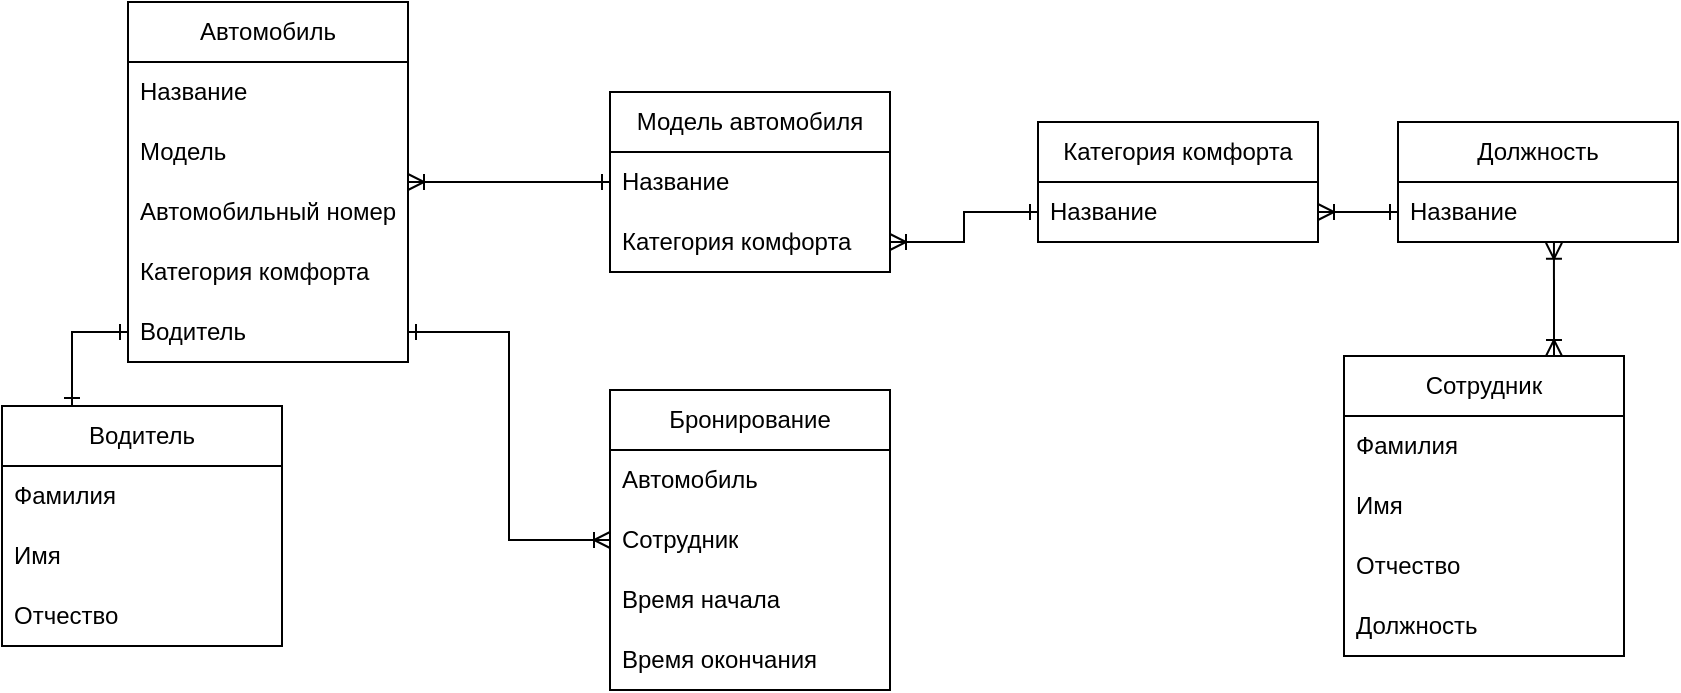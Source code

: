 <mxfile version="27.2.0">
  <diagram name="Страница — 1" id="cPFeM6bUqE4-IUfg9OjR">
    <mxGraphModel dx="1828" dy="986" grid="0" gridSize="10" guides="1" tooltips="1" connect="1" arrows="1" fold="0" page="0" pageScale="1" pageWidth="827" pageHeight="1169" math="0" shadow="0">
      <root>
        <mxCell id="0" />
        <mxCell id="1" parent="0" />
        <mxCell id="qWl8meFs1Tdsg8XyVg-0-1" value="Автомобиль" style="swimlane;fontStyle=0;childLayout=stackLayout;horizontal=1;startSize=30;horizontalStack=0;resizeParent=1;resizeParentMax=0;resizeLast=0;collapsible=1;marginBottom=0;whiteSpace=wrap;html=1;" vertex="1" parent="1">
          <mxGeometry x="257" y="240" width="140" height="180" as="geometry" />
        </mxCell>
        <mxCell id="qWl8meFs1Tdsg8XyVg-0-39" value="Название" style="text;strokeColor=none;fillColor=none;align=left;verticalAlign=middle;spacingLeft=4;spacingRight=4;overflow=hidden;points=[[0,0.5],[1,0.5]];portConstraint=eastwest;rotatable=0;whiteSpace=wrap;html=1;" vertex="1" parent="qWl8meFs1Tdsg8XyVg-0-1">
          <mxGeometry y="30" width="140" height="30" as="geometry" />
        </mxCell>
        <mxCell id="qWl8meFs1Tdsg8XyVg-0-2" value="Модель" style="text;strokeColor=none;fillColor=none;align=left;verticalAlign=middle;spacingLeft=4;spacingRight=4;overflow=hidden;points=[[0,0.5],[1,0.5]];portConstraint=eastwest;rotatable=0;whiteSpace=wrap;html=1;" vertex="1" parent="qWl8meFs1Tdsg8XyVg-0-1">
          <mxGeometry y="60" width="140" height="30" as="geometry" />
        </mxCell>
        <mxCell id="qWl8meFs1Tdsg8XyVg-0-38" value="Автомобильный номер" style="text;strokeColor=none;fillColor=none;align=left;verticalAlign=middle;spacingLeft=4;spacingRight=4;overflow=hidden;points=[[0,0.5],[1,0.5]];portConstraint=eastwest;rotatable=0;whiteSpace=wrap;html=1;" vertex="1" parent="qWl8meFs1Tdsg8XyVg-0-1">
          <mxGeometry y="90" width="140" height="30" as="geometry" />
        </mxCell>
        <mxCell id="qWl8meFs1Tdsg8XyVg-0-3" value="Категория комфорта" style="text;strokeColor=none;fillColor=none;align=left;verticalAlign=middle;spacingLeft=4;spacingRight=4;overflow=hidden;points=[[0,0.5],[1,0.5]];portConstraint=eastwest;rotatable=0;whiteSpace=wrap;html=1;" vertex="1" parent="qWl8meFs1Tdsg8XyVg-0-1">
          <mxGeometry y="120" width="140" height="30" as="geometry" />
        </mxCell>
        <mxCell id="qWl8meFs1Tdsg8XyVg-0-4" value="Водитель" style="text;strokeColor=none;fillColor=none;align=left;verticalAlign=middle;spacingLeft=4;spacingRight=4;overflow=hidden;points=[[0,0.5],[1,0.5]];portConstraint=eastwest;rotatable=0;whiteSpace=wrap;html=1;" vertex="1" parent="qWl8meFs1Tdsg8XyVg-0-1">
          <mxGeometry y="150" width="140" height="30" as="geometry" />
        </mxCell>
        <mxCell id="qWl8meFs1Tdsg8XyVg-0-5" value="Модель автомобиля" style="swimlane;fontStyle=0;childLayout=stackLayout;horizontal=1;startSize=30;horizontalStack=0;resizeParent=1;resizeParentMax=0;resizeLast=0;collapsible=1;marginBottom=0;whiteSpace=wrap;html=1;" vertex="1" parent="1">
          <mxGeometry x="498" y="285" width="140" height="90" as="geometry" />
        </mxCell>
        <mxCell id="qWl8meFs1Tdsg8XyVg-0-6" value="Название" style="text;strokeColor=none;fillColor=none;align=left;verticalAlign=middle;spacingLeft=4;spacingRight=4;overflow=hidden;points=[[0,0.5],[1,0.5]];portConstraint=eastwest;rotatable=0;whiteSpace=wrap;html=1;" vertex="1" parent="qWl8meFs1Tdsg8XyVg-0-5">
          <mxGeometry y="30" width="140" height="30" as="geometry" />
        </mxCell>
        <mxCell id="qWl8meFs1Tdsg8XyVg-0-7" value="Категория комфорта" style="text;strokeColor=none;fillColor=none;align=left;verticalAlign=middle;spacingLeft=4;spacingRight=4;overflow=hidden;points=[[0,0.5],[1,0.5]];portConstraint=eastwest;rotatable=0;whiteSpace=wrap;html=1;" vertex="1" parent="qWl8meFs1Tdsg8XyVg-0-5">
          <mxGeometry y="60" width="140" height="30" as="geometry" />
        </mxCell>
        <mxCell id="qWl8meFs1Tdsg8XyVg-0-9" value="Категория комфорта" style="swimlane;fontStyle=0;childLayout=stackLayout;horizontal=1;startSize=30;horizontalStack=0;resizeParent=1;resizeParentMax=0;resizeLast=0;collapsible=1;marginBottom=0;whiteSpace=wrap;html=1;" vertex="1" parent="1">
          <mxGeometry x="712" y="300" width="140" height="60" as="geometry" />
        </mxCell>
        <mxCell id="qWl8meFs1Tdsg8XyVg-0-10" value="Название" style="text;strokeColor=none;fillColor=none;align=left;verticalAlign=middle;spacingLeft=4;spacingRight=4;overflow=hidden;points=[[0,0.5],[1,0.5]];portConstraint=eastwest;rotatable=0;whiteSpace=wrap;html=1;" vertex="1" parent="qWl8meFs1Tdsg8XyVg-0-9">
          <mxGeometry y="30" width="140" height="30" as="geometry" />
        </mxCell>
        <mxCell id="qWl8meFs1Tdsg8XyVg-0-12" value="Водитель" style="swimlane;fontStyle=0;childLayout=stackLayout;horizontal=1;startSize=30;horizontalStack=0;resizeParent=1;resizeParentMax=0;resizeLast=0;collapsible=1;marginBottom=0;whiteSpace=wrap;html=1;" vertex="1" parent="1">
          <mxGeometry x="194" y="442" width="140" height="120" as="geometry" />
        </mxCell>
        <mxCell id="qWl8meFs1Tdsg8XyVg-0-13" value="Фамилия" style="text;strokeColor=none;fillColor=none;align=left;verticalAlign=middle;spacingLeft=4;spacingRight=4;overflow=hidden;points=[[0,0.5],[1,0.5]];portConstraint=eastwest;rotatable=0;whiteSpace=wrap;html=1;" vertex="1" parent="qWl8meFs1Tdsg8XyVg-0-12">
          <mxGeometry y="30" width="140" height="30" as="geometry" />
        </mxCell>
        <mxCell id="qWl8meFs1Tdsg8XyVg-0-20" value="Имя" style="text;strokeColor=none;fillColor=none;align=left;verticalAlign=middle;spacingLeft=4;spacingRight=4;overflow=hidden;points=[[0,0.5],[1,0.5]];portConstraint=eastwest;rotatable=0;whiteSpace=wrap;html=1;" vertex="1" parent="qWl8meFs1Tdsg8XyVg-0-12">
          <mxGeometry y="60" width="140" height="30" as="geometry" />
        </mxCell>
        <mxCell id="qWl8meFs1Tdsg8XyVg-0-21" value="Отчество" style="text;strokeColor=none;fillColor=none;align=left;verticalAlign=middle;spacingLeft=4;spacingRight=4;overflow=hidden;points=[[0,0.5],[1,0.5]];portConstraint=eastwest;rotatable=0;whiteSpace=wrap;html=1;" vertex="1" parent="qWl8meFs1Tdsg8XyVg-0-12">
          <mxGeometry y="90" width="140" height="30" as="geometry" />
        </mxCell>
        <mxCell id="qWl8meFs1Tdsg8XyVg-0-14" value="Бронирование" style="swimlane;fontStyle=0;childLayout=stackLayout;horizontal=1;startSize=30;horizontalStack=0;resizeParent=1;resizeParentMax=0;resizeLast=0;collapsible=1;marginBottom=0;whiteSpace=wrap;html=1;" vertex="1" parent="1">
          <mxGeometry x="498" y="434" width="140" height="150" as="geometry" />
        </mxCell>
        <mxCell id="qWl8meFs1Tdsg8XyVg-0-15" value="Автомобиль" style="text;strokeColor=none;fillColor=none;align=left;verticalAlign=middle;spacingLeft=4;spacingRight=4;overflow=hidden;points=[[0,0.5],[1,0.5]];portConstraint=eastwest;rotatable=0;whiteSpace=wrap;html=1;" vertex="1" parent="qWl8meFs1Tdsg8XyVg-0-14">
          <mxGeometry y="30" width="140" height="30" as="geometry" />
        </mxCell>
        <mxCell id="qWl8meFs1Tdsg8XyVg-0-16" value="Сотрудник" style="text;strokeColor=none;fillColor=none;align=left;verticalAlign=middle;spacingLeft=4;spacingRight=4;overflow=hidden;points=[[0,0.5],[1,0.5]];portConstraint=eastwest;rotatable=0;whiteSpace=wrap;html=1;" vertex="1" parent="qWl8meFs1Tdsg8XyVg-0-14">
          <mxGeometry y="60" width="140" height="30" as="geometry" />
        </mxCell>
        <mxCell id="qWl8meFs1Tdsg8XyVg-0-17" value="Время начала" style="text;strokeColor=none;fillColor=none;align=left;verticalAlign=middle;spacingLeft=4;spacingRight=4;overflow=hidden;points=[[0,0.5],[1,0.5]];portConstraint=eastwest;rotatable=0;whiteSpace=wrap;html=1;" vertex="1" parent="qWl8meFs1Tdsg8XyVg-0-14">
          <mxGeometry y="90" width="140" height="30" as="geometry" />
        </mxCell>
        <mxCell id="qWl8meFs1Tdsg8XyVg-0-18" value="Время окончания" style="text;strokeColor=none;fillColor=none;align=left;verticalAlign=middle;spacingLeft=4;spacingRight=4;overflow=hidden;points=[[0,0.5],[1,0.5]];portConstraint=eastwest;rotatable=0;whiteSpace=wrap;html=1;" vertex="1" parent="qWl8meFs1Tdsg8XyVg-0-14">
          <mxGeometry y="120" width="140" height="30" as="geometry" />
        </mxCell>
        <mxCell id="qWl8meFs1Tdsg8XyVg-0-19" style="edgeStyle=orthogonalEdgeStyle;rounded=0;orthogonalLoop=1;jettySize=auto;html=1;exitX=0;exitY=0.5;exitDx=0;exitDy=0;entryX=1;entryY=0.5;entryDx=0;entryDy=0;endArrow=ERoneToMany;endFill=0;startArrow=ERone;startFill=0;" edge="1" parent="1" source="qWl8meFs1Tdsg8XyVg-0-6" target="qWl8meFs1Tdsg8XyVg-0-1">
          <mxGeometry relative="1" as="geometry" />
        </mxCell>
        <mxCell id="qWl8meFs1Tdsg8XyVg-0-22" style="edgeStyle=orthogonalEdgeStyle;rounded=0;orthogonalLoop=1;jettySize=auto;html=1;exitX=0;exitY=0.5;exitDx=0;exitDy=0;entryX=1;entryY=0.5;entryDx=0;entryDy=0;startArrow=ERone;startFill=0;endArrow=ERoneToMany;endFill=0;" edge="1" parent="1" source="qWl8meFs1Tdsg8XyVg-0-10" target="qWl8meFs1Tdsg8XyVg-0-7">
          <mxGeometry relative="1" as="geometry" />
        </mxCell>
        <mxCell id="qWl8meFs1Tdsg8XyVg-0-23" style="edgeStyle=orthogonalEdgeStyle;rounded=0;orthogonalLoop=1;jettySize=auto;html=1;exitX=0.25;exitY=0;exitDx=0;exitDy=0;entryX=0;entryY=0.5;entryDx=0;entryDy=0;startArrow=ERone;startFill=0;endArrow=ERone;endFill=0;" edge="1" parent="1" source="qWl8meFs1Tdsg8XyVg-0-12" target="qWl8meFs1Tdsg8XyVg-0-4">
          <mxGeometry relative="1" as="geometry" />
        </mxCell>
        <mxCell id="qWl8meFs1Tdsg8XyVg-0-24" style="edgeStyle=orthogonalEdgeStyle;rounded=0;orthogonalLoop=1;jettySize=auto;html=1;entryX=0;entryY=0.5;entryDx=0;entryDy=0;startArrow=ERone;startFill=0;endArrow=ERoneToMany;endFill=0;" edge="1" parent="1" source="qWl8meFs1Tdsg8XyVg-0-4" target="qWl8meFs1Tdsg8XyVg-0-16">
          <mxGeometry relative="1" as="geometry" />
        </mxCell>
        <mxCell id="qWl8meFs1Tdsg8XyVg-0-37" style="edgeStyle=orthogonalEdgeStyle;rounded=0;orthogonalLoop=1;jettySize=auto;html=1;startArrow=ERoneToMany;startFill=0;endArrow=ERoneToMany;endFill=0;exitX=0.75;exitY=0;exitDx=0;exitDy=0;entryX=0.557;entryY=1.013;entryDx=0;entryDy=0;entryPerimeter=0;" edge="1" parent="1" source="qWl8meFs1Tdsg8XyVg-0-25" target="qWl8meFs1Tdsg8XyVg-0-32">
          <mxGeometry relative="1" as="geometry">
            <mxPoint x="972" y="265" as="targetPoint" />
          </mxGeometry>
        </mxCell>
        <mxCell id="qWl8meFs1Tdsg8XyVg-0-25" value="Сотрудник" style="swimlane;fontStyle=0;childLayout=stackLayout;horizontal=1;startSize=30;horizontalStack=0;resizeParent=1;resizeParentMax=0;resizeLast=0;collapsible=1;marginBottom=0;whiteSpace=wrap;html=1;" vertex="1" parent="1">
          <mxGeometry x="865" y="417" width="140" height="150" as="geometry" />
        </mxCell>
        <mxCell id="qWl8meFs1Tdsg8XyVg-0-26" value="Фамилия" style="text;strokeColor=none;fillColor=none;align=left;verticalAlign=middle;spacingLeft=4;spacingRight=4;overflow=hidden;points=[[0,0.5],[1,0.5]];portConstraint=eastwest;rotatable=0;whiteSpace=wrap;html=1;" vertex="1" parent="qWl8meFs1Tdsg8XyVg-0-25">
          <mxGeometry y="30" width="140" height="30" as="geometry" />
        </mxCell>
        <mxCell id="qWl8meFs1Tdsg8XyVg-0-27" value="Имя" style="text;strokeColor=none;fillColor=none;align=left;verticalAlign=middle;spacingLeft=4;spacingRight=4;overflow=hidden;points=[[0,0.5],[1,0.5]];portConstraint=eastwest;rotatable=0;whiteSpace=wrap;html=1;" vertex="1" parent="qWl8meFs1Tdsg8XyVg-0-25">
          <mxGeometry y="60" width="140" height="30" as="geometry" />
        </mxCell>
        <mxCell id="qWl8meFs1Tdsg8XyVg-0-28" value="Отчество" style="text;strokeColor=none;fillColor=none;align=left;verticalAlign=middle;spacingLeft=4;spacingRight=4;overflow=hidden;points=[[0,0.5],[1,0.5]];portConstraint=eastwest;rotatable=0;whiteSpace=wrap;html=1;" vertex="1" parent="qWl8meFs1Tdsg8XyVg-0-25">
          <mxGeometry y="90" width="140" height="30" as="geometry" />
        </mxCell>
        <mxCell id="qWl8meFs1Tdsg8XyVg-0-30" value="Должность" style="text;strokeColor=none;fillColor=none;align=left;verticalAlign=middle;spacingLeft=4;spacingRight=4;overflow=hidden;points=[[0,0.5],[1,0.5]];portConstraint=eastwest;rotatable=0;whiteSpace=wrap;html=1;" vertex="1" parent="qWl8meFs1Tdsg8XyVg-0-25">
          <mxGeometry y="120" width="140" height="30" as="geometry" />
        </mxCell>
        <mxCell id="qWl8meFs1Tdsg8XyVg-0-31" value="Должность" style="swimlane;fontStyle=0;childLayout=stackLayout;horizontal=1;startSize=30;horizontalStack=0;resizeParent=1;resizeParentMax=0;resizeLast=0;collapsible=1;marginBottom=0;whiteSpace=wrap;html=1;" vertex="1" parent="1">
          <mxGeometry x="892" y="300" width="140" height="60" as="geometry" />
        </mxCell>
        <mxCell id="qWl8meFs1Tdsg8XyVg-0-32" value="Название" style="text;strokeColor=none;fillColor=none;align=left;verticalAlign=middle;spacingLeft=4;spacingRight=4;overflow=hidden;points=[[0,0.5],[1,0.5]];portConstraint=eastwest;rotatable=0;whiteSpace=wrap;html=1;" vertex="1" parent="qWl8meFs1Tdsg8XyVg-0-31">
          <mxGeometry y="30" width="140" height="30" as="geometry" />
        </mxCell>
        <mxCell id="qWl8meFs1Tdsg8XyVg-0-36" style="edgeStyle=orthogonalEdgeStyle;rounded=0;orthogonalLoop=1;jettySize=auto;html=1;exitX=0;exitY=0.5;exitDx=0;exitDy=0;entryX=1;entryY=0.5;entryDx=0;entryDy=0;endArrow=ERoneToMany;endFill=0;startArrow=ERone;startFill=0;" edge="1" parent="1" source="qWl8meFs1Tdsg8XyVg-0-32" target="qWl8meFs1Tdsg8XyVg-0-10">
          <mxGeometry relative="1" as="geometry" />
        </mxCell>
      </root>
    </mxGraphModel>
  </diagram>
</mxfile>

